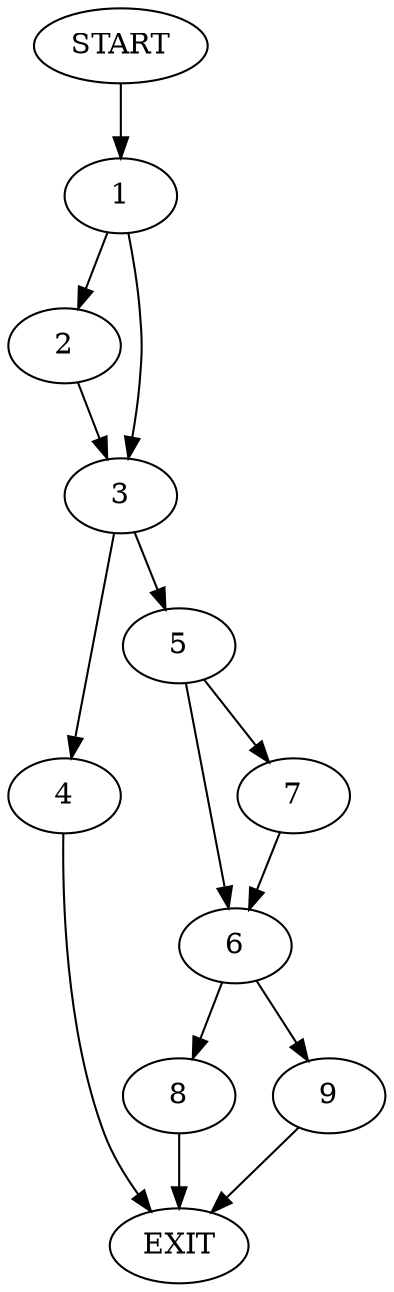 digraph {
0 [label="START"]
10 [label="EXIT"]
0 -> 1
1 -> 2
1 -> 3
3 -> 4
3 -> 5
2 -> 3
5 -> 6
5 -> 7
4 -> 10
6 -> 8
6 -> 9
7 -> 6
9 -> 10
8 -> 10
}

